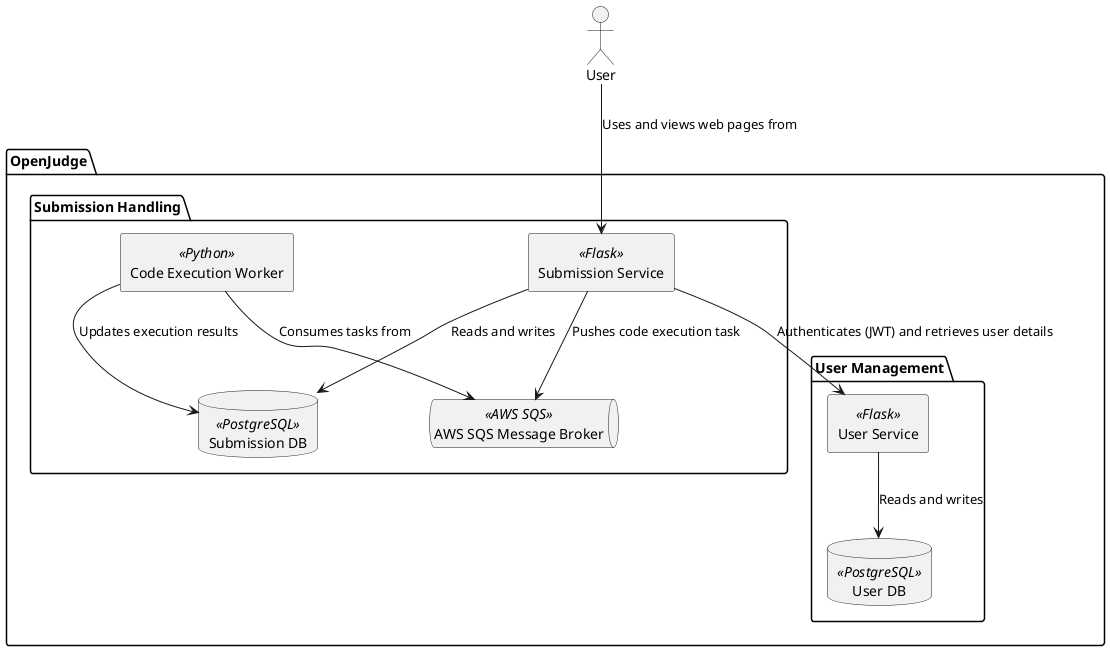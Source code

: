 @startuml
skinparam componentStyle rectangle

actor User as "User"

package "OpenJudge" {

  package "User Management" {
    [User Service] <<Flask>>
    database "User DB" as userDb <<PostgreSQL>>
  }

  package "Submission Handling" {
    [Submission Service] <<Flask>>
    database "Submission DB" as submissionDb <<PostgreSQL>>
    queue "AWS SQS Message Broker" as sqs <<AWS SQS>>
    component "Code Execution Worker" as worker <<Python>>
  }
}

User --> [Submission Service] : Uses and views web pages from
[Submission Service] --> [User Service] : Authenticates (JWT) and retrieves user details
[Submission Service] --> submissionDb : Reads and writes
[Submission Service] --> sqs : Pushes code execution task
worker --> sqs : Consumes tasks from
worker --> submissionDb : Updates execution results
[User Service] --> userDb : Reads and writes
@enduml
